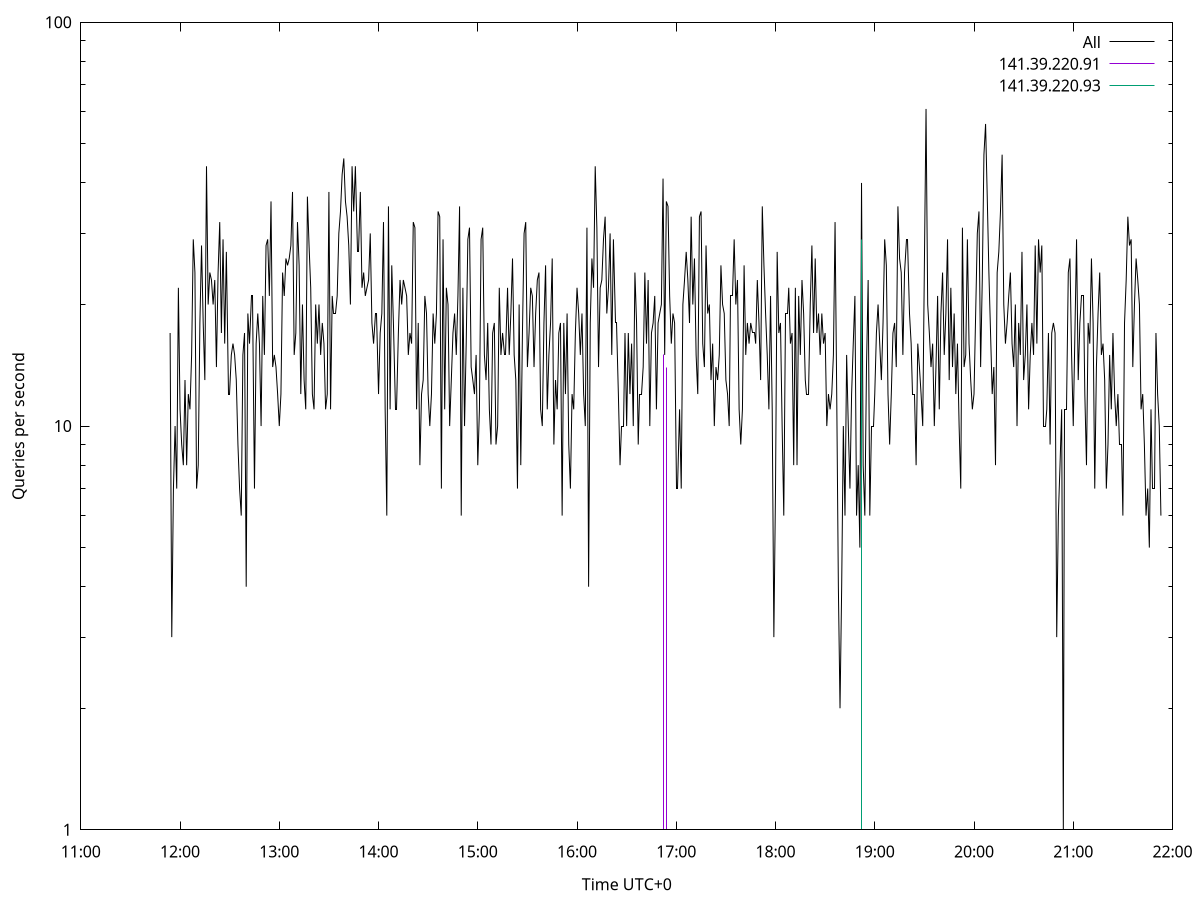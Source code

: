 set terminal pngcairo size 1024,768
set output 'Sun Jan  7 15:11:54 2024.png'
set ylabel 'Queries per second'
set xlabel 'Time UTC+0'
set xdata time
set timefmt "%s"
set log y
plot \
'-' using 1:2 linecolor 0 linetype 2 with lines title 'All', \
'-' using 1:2 linecolor 1 linetype 3 with impulses title "141.39.220.91", \
'-' using 1:2 linecolor 2 linetype 3 with impulses title "141.39.220.93"
1704615114 17
1704615115 3
1704615116 7
1704615117 10
1704615118 7
1704615119 22
1704615120 11
1704615121 9
1704615122 8
1704615123 13
1704615124 8
1704615125 12
1704615126 11
1704615127 15
1704615128 29
1704615129 24
1704615130 7
1704615131 8
1704615132 18
1704615133 28
1704615134 18
1704615135 13
1704615136 44
1704615137 20
1704615138 24
1704615139 23
1704615140 20
1704615141 23
1704615142 14
1704615143 24
1704615144 32
1704615145 17
1704615146 29
1704615147 16
1704615148 27
1704615149 12
1704615150 12
1704615151 15
1704615152 16
1704615153 15
1704615154 13
1704615155 9
1704615156 7
1704615157 6
1704615158 15
1704615159 17
1704615160 4
1704615161 19
1704615162 16
1704615163 21
1704615164 21
1704615165 7
1704615166 16
1704615167 19
1704615168 16
1704615169 10
1704615170 21
1704615171 15
1704615172 28
1704615173 29
1704615174 21
1704615175 36
1704615176 14
1704615177 15
1704615178 14
1704615179 12
1704615180 10
1704615181 12
1704615182 24
1704615183 21
1704615184 26
1704615185 25
1704615186 26
1704615187 28
1704615188 38
1704615189 15
1704615190 17
1704615191 32
1704615192 25
1704615193 12
1704615194 20
1704615195 13
1704615196 11
1704615197 37
1704615198 28
1704615199 22
1704615200 12
1704615201 11
1704615202 20
1704615203 16
1704615204 20
1704615205 15
1704615206 18
1704615207 16
1704615208 11
1704615209 12
1704615210 38
1704615211 11
1704615212 21
1704615213 19
1704615214 19
1704615215 21
1704615216 30
1704615217 34
1704615218 42
1704615219 46
1704615220 36
1704615221 33
1704615222 28
1704615223 20
1704615224 44
1704615225 34
1704615226 44
1704615227 27
1704615228 27
1704615229 38
1704615230 22
1704615231 24
1704615232 21
1704615233 22
1704615234 23
1704615235 30
1704615236 18
1704615237 16
1704615238 19
1704615239 19
1704615240 12
1704615241 17
1704615242 19
1704615243 32
1704615244 11
1704615245 6
1704615246 35
1704615247 11
1704615248 25
1704615249 18
1704615250 11
1704615251 11
1704615252 17
1704615253 23
1704615254 20
1704615255 23
1704615256 22
1704615257 21
1704615258 15
1704615259 17
1704615260 16
1704615261 32
1704615262 31
1704615263 11
1704615264 18
1704615265 8
1704615266 12
1704615267 13
1704615268 21
1704615269 19
1704615270 12
1704615271 10
1704615272 12
1704615273 19
1704615274 16
1704615275 19
1704615276 34
1704615277 33
1704615278 7
1704615279 29
1704615280 11
1704615281 22
1704615282 20
1704615283 10
1704615284 13
1704615285 17
1704615286 19
1704615287 15
1704615288 21
1704615289 35
1704615290 6
1704615291 22
1704615292 10
1704615293 16
1704615294 29
1704615295 31
1704615296 14
1704615297 13
1704615298 12
1704615299 15
1704615300 8
1704615301 11
1704615302 29
1704615303 31
1704615304 15
1704615305 13
1704615306 18
1704615307 11
1704615308 9
1704615309 17
1704615310 18
1704615311 9
1704615312 10
1704615313 22
1704615314 15
1704615315 17
1704615316 15
1704615317 15
1704615318 22
1704615319 15
1704615320 19
1704615321 26
1704615322 15
1704615323 13
1704615324 7
1704615325 20
1704615326 8
1704615327 17
1704615328 30
1704615329 32
1704615330 14
1704615331 17
1704615332 22
1704615333 21
1704615334 14
1704615335 19
1704615336 23
1704615337 24
1704615338 11
1704615339 10
1704615340 18
1704615341 25
1704615342 11
1704615343 15
1704615344 18
1704615345 26
1704615346 9
1704615347 13
1704615348 11
1704615349 17
1704615350 18
1704615351 6
1704615352 18
1704615353 12
1704615354 19
1704615355 9
1704615356 7
1704615357 12
1704615358 11
1704615359 17
1704615360 22
1704615361 19
1704615362 15
1704615363 19
1704615364 12
1704615365 10
1704615366 31
1704615367 4
1704615368 18
1704615369 26
1704615370 22
1704615371 44
1704615372 31
1704615373 14
1704615374 22
1704615375 23
1704615376 29
1704615377 33
1704615378 19
1704615379 22
1704615380 30
1704615381 15
1704615382 29
1704615383 18
1704615384 18
1704615385 12
1704615386 8
1704615387 10
1704615388 10
1704615389 17
1704615390 10
1704615391 17
1704615392 12
1704615393 16
1704615394 10
1704615395 24
1704615396 18
1704615397 9
1704615398 12
1704615399 12
1704615400 14
1704615401 24
1704615402 16
1704615403 23
1704615404 10
1704615405 17
1704615406 18
1704615407 21
1704615408 11
1704615409 18
1704615410 19
1704615411 20
1704615412 41
1704615413 15
1704615414 36
1704615415 35
1704615416 21
1704615417 16
1704615418 19
1704615419 18
1704615420 7
1704615421 7
1704615422 11
1704615423 7
1704615424 20
1704615425 23
1704615426 27
1704615427 23
1704615428 18
1704615429 33
1704615430 20
1704615431 26
1704615432 15
1704615433 12
1704615434 33
1704615435 34
1704615436 16
1704615437 14
1704615438 28
1704615439 19
1704615440 20
1704615441 13
1704615442 16
1704615443 10
1704615444 14
1704615445 13
1704615446 15
1704615447 25
1704615448 20
1704615449 19
1704615450 13
1704615451 12
1704615452 10
1704615453 21
1704615454 21
1704615455 29
1704615456 20
1704615457 23
1704615458 11
1704615459 9
1704615460 11
1704615461 25
1704615462 15
1704615463 18
1704615464 16
1704615465 18
1704615466 17
1704615467 17
1704615468 16
1704615469 23
1704615470 18
1704615471 13
1704615472 35
1704615473 25
1704615474 19
1704615475 15
1704615476 11
1704615477 21
1704615478 11
1704615479 3
1704615480 7
1704615481 27
1704615482 17
1704615483 18
1704615484 10
1704615485 6
1704615486 19
1704615487 19
1704615488 22
1704615489 16
1704615490 17
1704615491 8
1704615492 22
1704615493 8
1704615494 21
1704615495 15
1704615496 23
1704615497 19
1704615498 13
1704615499 12
1704615500 12
1704615501 20
1704615502 28
1704615503 17
1704615504 26
1704615505 17
1704615506 19
1704615507 15
1704615508 19
1704615509 16
1704615510 17
1704615511 10
1704615512 12
1704615513 11
1704615514 12
1704615515 15
1704615516 32
1704615517 12
1704615518 4
1704615519 2
1704615520 4
1704615521 10
1704615522 6
1704615523 15
1704615524 10
1704615525 7
1704615526 12
1704615527 16
1704615528 21
1704615529 6
1704615530 8
1704615531 5
1704615532 40
1704615533 8
1704615534 6
1704615535 14
1704615536 23
1704615537 6
1704615538 10
1704615539 10
1704615540 12
1704615541 17
1704615542 20
1704615543 16
1704615544 13
1704615545 18
1704615546 29
1704615547 25
1704615548 12
1704615549 9
1704615550 12
1704615551 17
1704615552 18
1704615553 14
1704615554 35
1704615555 26
1704615556 24
1704615557 15
1704615558 24
1704615559 29
1704615560 29
1704615561 19
1704615562 16
1704615563 12
1704615564 12
1704615565 8
1704615566 16
1704615567 14
1704615568 12
1704615569 10
1704615570 25
1704615571 61
1704615572 20
1704615573 17
1704615574 14
1704615575 16
1704615576 10
1704615577 14
1704615578 21
1704615579 11
1704615580 19
1704615581 24
1704615582 15
1704615583 19
1704615584 29
1704615585 13
1704615586 22
1704615587 14
1704615588 19
1704615589 12
1704615590 16
1704615591 10
1704615592 7
1704615593 31
1704615594 14
1704615595 15
1704615596 29
1704615597 16
1704615598 13
1704615599 11
1704615600 12
1704615601 19
1704615602 30
1704615603 34
1704615604 14
1704615605 23
1704615606 47
1704615607 56
1704615608 37
1704615609 24
1704615610 17
1704615611 12
1704615612 14
1704615613 8
1704615614 24
1704615615 27
1704615616 34
1704615617 47
1704615618 20
1704615619 16
1704615620 18
1704615621 21
1704615622 24
1704615623 16
1704615624 14
1704615625 20
1704615626 10
1704615627 18
1704615628 15
1704615629 27
1704615630 13
1704615631 15
1704615632 20
1704615633 11
1704615634 15
1704615635 18
1704615636 15
1704615637 28
1704615638 16
1704615639 29
1704615640 24
1704615641 28
1704615642 10
1704615643 10
1704615644 11
1704615645 17
1704615646 9
1704615647 17
1704615648 18
1704615649 17
1704615650 3
1704615651 6
1704615652 8
1704615653 11
1704615654 1
1704615655 11
1704615656 11
1704615657 24
1704615658 26
1704615659 15
1704615660 10
1704615661 17
1704615662 29
1704615663 13
1704615664 18
1704615665 21
1704615666 21
1704615667 12
1704615668 8
1704615669 18
1704615670 16
1704615671 26
1704615672 18
1704615673 7
1704615674 14
1704615675 19
1704615676 24
1704615677 15
1704615678 16
1704615679 13
1704615680 7
1704615681 9
1704615682 15
1704615683 11
1704615684 17
1704615685 12
1704615686 10
1704615687 12
1704615688 9
1704615689 9
1704615690 6
1704615691 18
1704615692 23
1704615693 33
1704615694 28
1704615695 29
1704615696 14
1704615697 20
1704615698 26
1704615699 23
1704615700 20
1704615701 11
1704615702 12
1704615703 9
1704615704 6
1704615705 7
1704615706 5
1704615707 11
1704615708 7
1704615709 7
1704615710 17
1704615711 12
1704615712 10
1704615713 6

e
1704615412 15
1704615414 14
1704615417 1

e
1704615532 29

e
